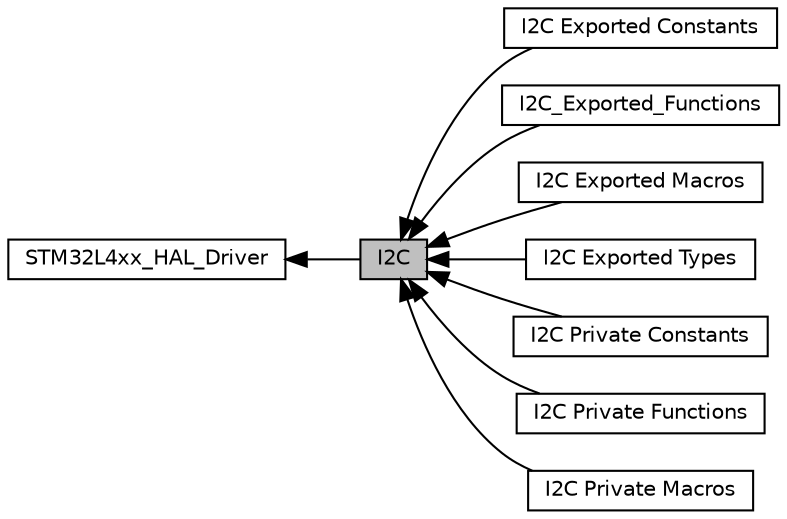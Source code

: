 digraph "I2C"
{
  edge [fontname="Helvetica",fontsize="10",labelfontname="Helvetica",labelfontsize="10"];
  node [fontname="Helvetica",fontsize="10",shape=box];
  rankdir=LR;
  Node1 [label="I2C",height=0.2,width=0.4,color="black", fillcolor="grey75", style="filled", fontcolor="black",tooltip="I2C HAL module driver."];
  Node4 [label="I2C Exported Constants",height=0.2,width=0.4,color="black", fillcolor="white", style="filled",URL="$group___i2_c___exported___constants.html",tooltip=" "];
  Node9 [label="I2C_Exported_Functions",height=0.2,width=0.4,color="black", fillcolor="white", style="filled",URL="$group___i2_c___exported___functions.html",tooltip=" "];
  Node5 [label="I2C Exported Macros",height=0.2,width=0.4,color="black", fillcolor="white", style="filled",URL="$group___i2_c___exported___macros.html",tooltip=" "];
  Node3 [label="I2C Exported Types",height=0.2,width=0.4,color="black", fillcolor="white", style="filled",URL="$group___i2_c___exported___types.html",tooltip=" "];
  Node6 [label="I2C Private Constants",height=0.2,width=0.4,color="black", fillcolor="white", style="filled",URL="$group___i2_c___private___constants.html",tooltip=" "];
  Node8 [label="I2C Private Functions",height=0.2,width=0.4,color="black", fillcolor="white", style="filled",URL="$group___i2_c___private___functions.html",tooltip=" "];
  Node7 [label="I2C Private Macros",height=0.2,width=0.4,color="black", fillcolor="white", style="filled",URL="$group___i2_c___private___macro.html",tooltip=" "];
  Node2 [label="STM32L4xx_HAL_Driver",height=0.2,width=0.4,color="black", fillcolor="white", style="filled",URL="$group___s_t_m32_l4xx___h_a_l___driver.html",tooltip=" "];
  Node2->Node1 [shape=plaintext, dir="back", style="solid"];
  Node1->Node3 [shape=plaintext, dir="back", style="solid"];
  Node1->Node4 [shape=plaintext, dir="back", style="solid"];
  Node1->Node5 [shape=plaintext, dir="back", style="solid"];
  Node1->Node6 [shape=plaintext, dir="back", style="solid"];
  Node1->Node7 [shape=plaintext, dir="back", style="solid"];
  Node1->Node8 [shape=plaintext, dir="back", style="solid"];
  Node1->Node9 [shape=plaintext, dir="back", style="solid"];
}
